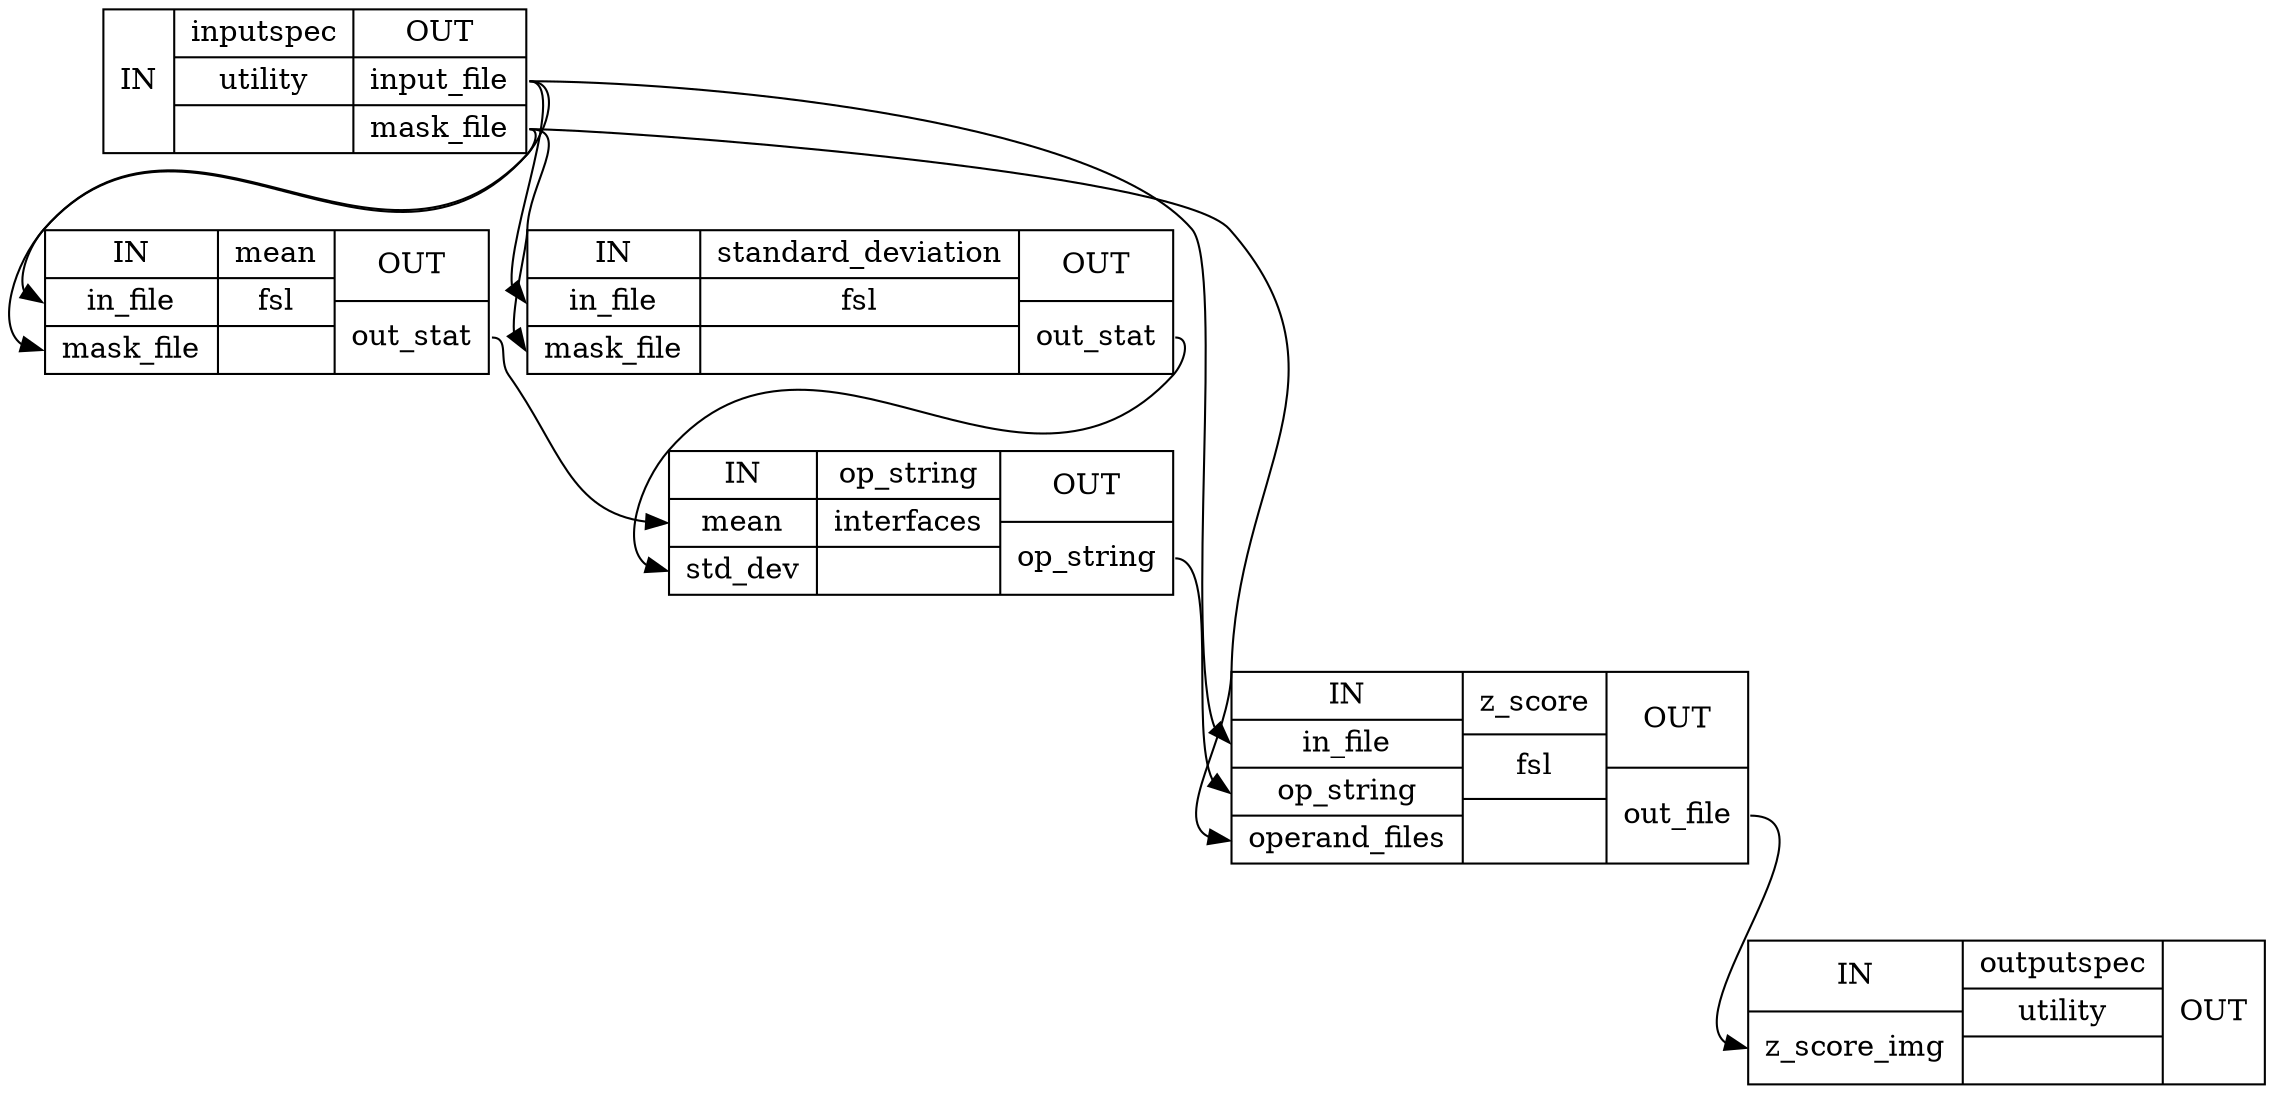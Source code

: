 digraph structs {
node [shape=record];
"z_scoreinputspec" [label="{IN}|{ inputspec | utility |  }|{OUT|<outinputfile> input_file|<outmaskfile> mask_file}"];
"z_scoremean" [label="{IN|<ininfile> in_file|<inmaskfile> mask_file}|{ mean | fsl |  }|{OUT|<outoutstat> out_stat}"];
"z_scorestandard_deviation" [label="{IN|<ininfile> in_file|<inmaskfile> mask_file}|{ standard_deviation | fsl |  }|{OUT|<outoutstat> out_stat}"];
"z_scoreop_string" [label="{IN|<inmean> mean|<instddev> std_dev}|{ op_string | interfaces |  }|{OUT|<outopstring> op_string}"];
"z_scorez_score" [label="{IN|<ininfile> in_file|<inopstring> op_string|<inoperandfiles> operand_files}|{ z_score | fsl |  }|{OUT|<outoutfile> out_file}"];
"z_scoreoutputspec" [label="{IN|<inzscoreimg> z_score_img}|{ outputspec | utility |  }|{OUT}"];
"z_scoreinputspec":"outinputfile":e -> "z_scoremean":"ininfile":w;
"z_scoreinputspec":"outinputfile":e -> "z_scorestandard_deviation":"ininfile":w;
"z_scoreinputspec":"outinputfile":e -> "z_scorez_score":"ininfile":w;
"z_scoreinputspec":"outmaskfile":e -> "z_scoremean":"inmaskfile":w;
"z_scoreinputspec":"outmaskfile":e -> "z_scorestandard_deviation":"inmaskfile":w;
"z_scoreinputspec":"outmaskfile":e -> "z_scorez_score":"inoperandfiles":w;
"z_scoremean":"outoutstat":e -> "z_scoreop_string":"inmean":w;
"z_scoreop_string":"outopstring":e -> "z_scorez_score":"inopstring":w;
"z_scorestandard_deviation":"outoutstat":e -> "z_scoreop_string":"instddev":w;
"z_scorez_score":"outoutfile":e -> "z_scoreoutputspec":"inzscoreimg":w;
}